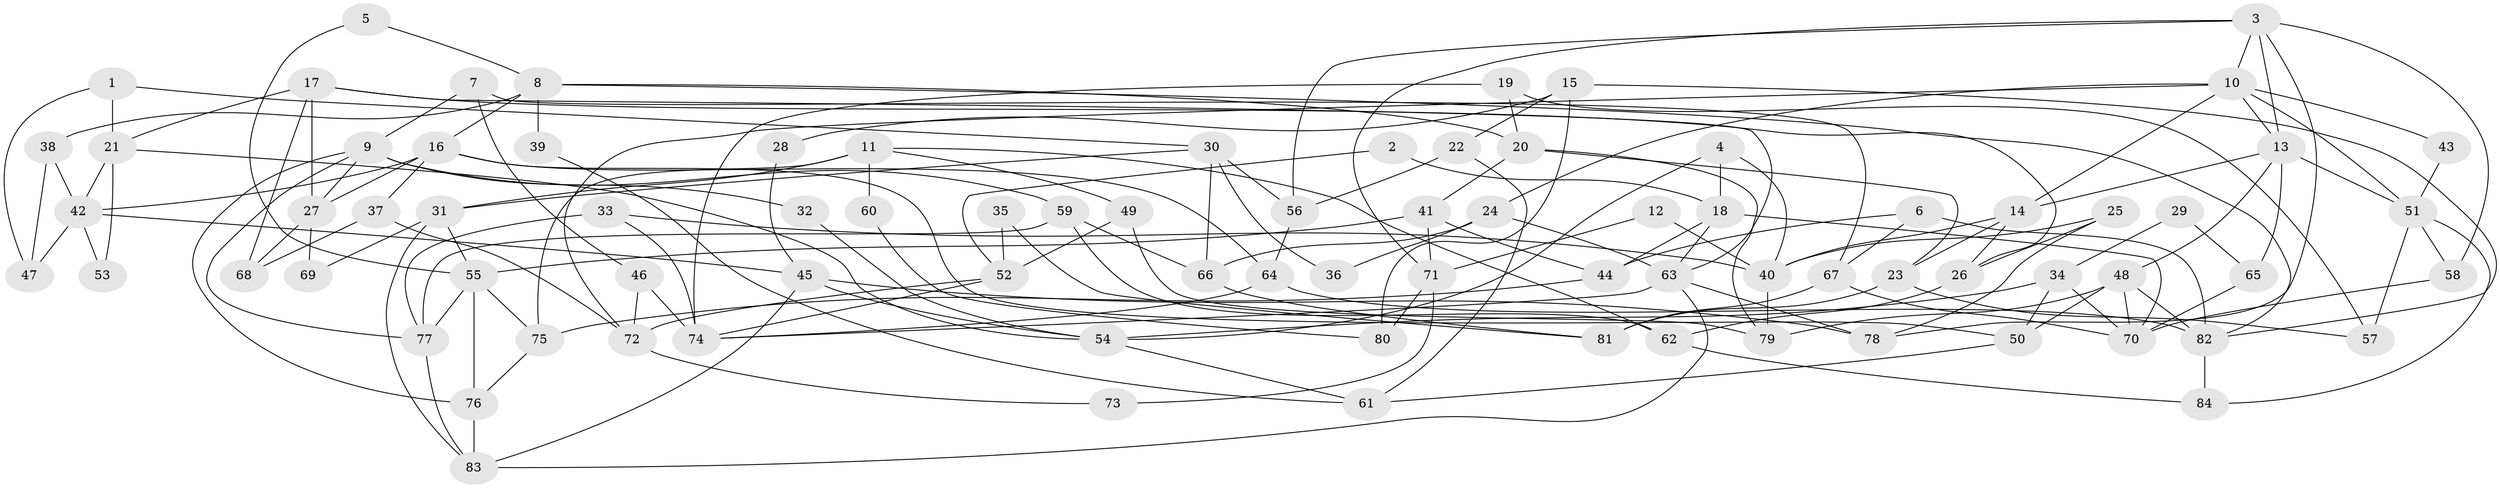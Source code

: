 // Generated by graph-tools (version 1.1) at 2025/15/03/09/25 04:15:17]
// undirected, 84 vertices, 168 edges
graph export_dot {
graph [start="1"]
  node [color=gray90,style=filled];
  1;
  2;
  3;
  4;
  5;
  6;
  7;
  8;
  9;
  10;
  11;
  12;
  13;
  14;
  15;
  16;
  17;
  18;
  19;
  20;
  21;
  22;
  23;
  24;
  25;
  26;
  27;
  28;
  29;
  30;
  31;
  32;
  33;
  34;
  35;
  36;
  37;
  38;
  39;
  40;
  41;
  42;
  43;
  44;
  45;
  46;
  47;
  48;
  49;
  50;
  51;
  52;
  53;
  54;
  55;
  56;
  57;
  58;
  59;
  60;
  61;
  62;
  63;
  64;
  65;
  66;
  67;
  68;
  69;
  70;
  71;
  72;
  73;
  74;
  75;
  76;
  77;
  78;
  79;
  80;
  81;
  82;
  83;
  84;
  1 -- 21;
  1 -- 30;
  1 -- 47;
  2 -- 52;
  2 -- 18;
  3 -- 10;
  3 -- 13;
  3 -- 56;
  3 -- 58;
  3 -- 71;
  3 -- 78;
  4 -- 40;
  4 -- 18;
  4 -- 54;
  5 -- 55;
  5 -- 8;
  6 -- 67;
  6 -- 82;
  6 -- 44;
  7 -- 46;
  7 -- 67;
  7 -- 9;
  8 -- 16;
  8 -- 20;
  8 -- 38;
  8 -- 39;
  8 -- 82;
  9 -- 76;
  9 -- 27;
  9 -- 32;
  9 -- 59;
  9 -- 77;
  10 -- 24;
  10 -- 14;
  10 -- 13;
  10 -- 43;
  10 -- 51;
  10 -- 72;
  11 -- 62;
  11 -- 75;
  11 -- 31;
  11 -- 49;
  11 -- 60;
  12 -- 71;
  12 -- 40;
  13 -- 48;
  13 -- 14;
  13 -- 51;
  13 -- 65;
  14 -- 26;
  14 -- 23;
  14 -- 40;
  15 -- 82;
  15 -- 22;
  15 -- 28;
  15 -- 80;
  16 -- 64;
  16 -- 50;
  16 -- 27;
  16 -- 37;
  16 -- 42;
  17 -- 63;
  17 -- 27;
  17 -- 21;
  17 -- 26;
  17 -- 68;
  18 -- 44;
  18 -- 63;
  18 -- 70;
  19 -- 20;
  19 -- 57;
  19 -- 74;
  20 -- 79;
  20 -- 41;
  20 -- 23;
  21 -- 42;
  21 -- 53;
  21 -- 54;
  22 -- 56;
  22 -- 61;
  23 -- 57;
  23 -- 81;
  24 -- 63;
  24 -- 66;
  24 -- 36;
  25 -- 78;
  25 -- 40;
  25 -- 26;
  26 -- 62;
  27 -- 68;
  27 -- 69;
  28 -- 45;
  29 -- 34;
  29 -- 65;
  30 -- 31;
  30 -- 56;
  30 -- 36;
  30 -- 66;
  31 -- 83;
  31 -- 55;
  31 -- 69;
  32 -- 54;
  33 -- 77;
  33 -- 74;
  33 -- 40;
  34 -- 54;
  34 -- 70;
  34 -- 50;
  35 -- 81;
  35 -- 52;
  37 -- 68;
  37 -- 72;
  38 -- 47;
  38 -- 42;
  39 -- 61;
  40 -- 79;
  41 -- 44;
  41 -- 55;
  41 -- 71;
  42 -- 45;
  42 -- 47;
  42 -- 53;
  43 -- 51;
  44 -- 75;
  45 -- 54;
  45 -- 78;
  45 -- 83;
  46 -- 74;
  46 -- 72;
  48 -- 82;
  48 -- 70;
  48 -- 50;
  48 -- 79;
  49 -- 79;
  49 -- 52;
  50 -- 61;
  51 -- 57;
  51 -- 58;
  51 -- 84;
  52 -- 72;
  52 -- 74;
  54 -- 61;
  55 -- 77;
  55 -- 75;
  55 -- 76;
  56 -- 64;
  58 -- 70;
  59 -- 77;
  59 -- 62;
  59 -- 66;
  60 -- 80;
  62 -- 84;
  63 -- 78;
  63 -- 74;
  63 -- 83;
  64 -- 74;
  64 -- 82;
  65 -- 70;
  66 -- 81;
  67 -- 70;
  67 -- 81;
  71 -- 73;
  71 -- 80;
  72 -- 73;
  75 -- 76;
  76 -- 83;
  77 -- 83;
  82 -- 84;
}
